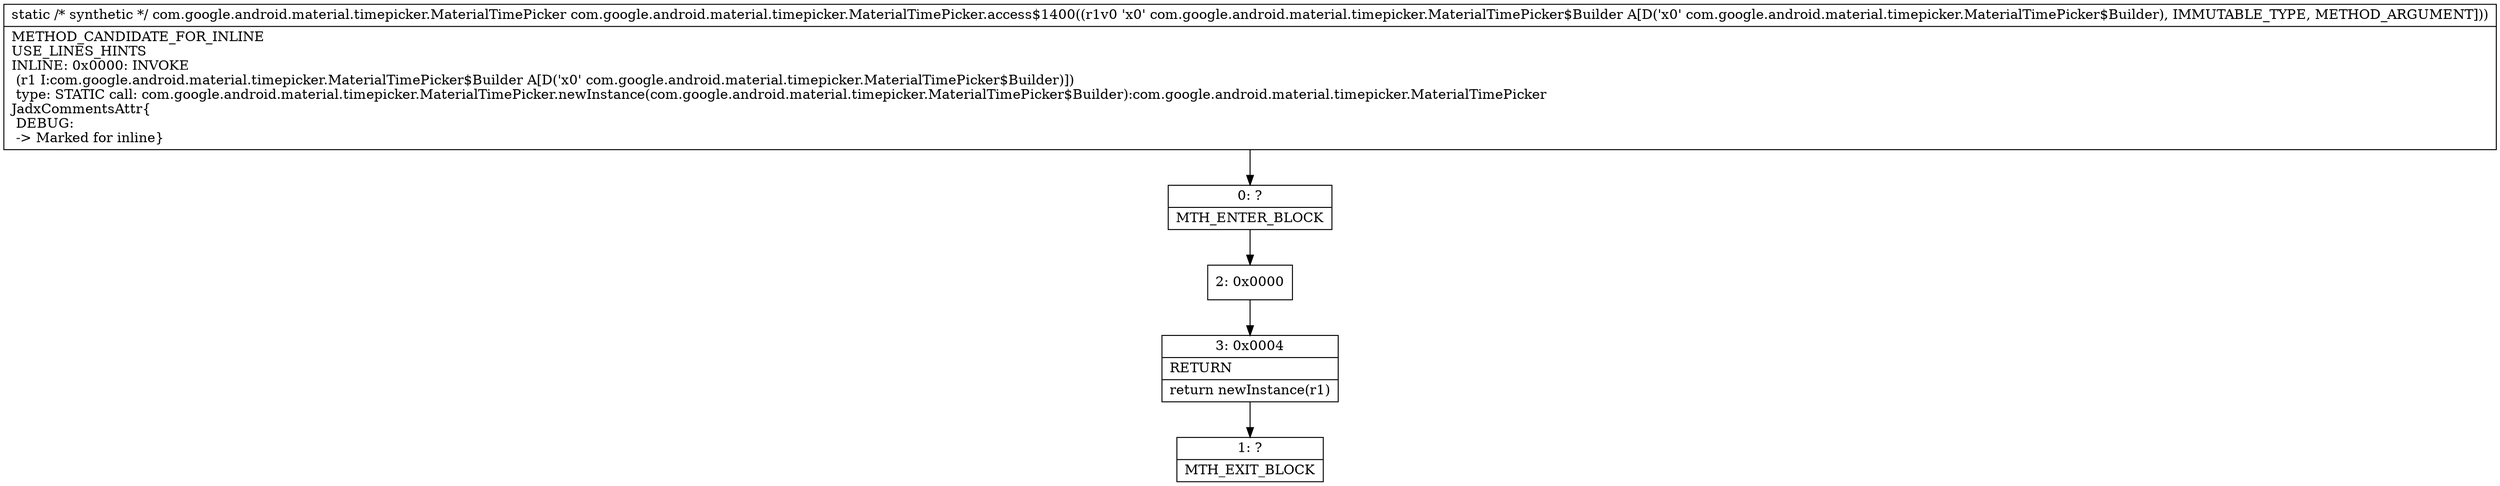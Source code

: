 digraph "CFG forcom.google.android.material.timepicker.MaterialTimePicker.access$1400(Lcom\/google\/android\/material\/timepicker\/MaterialTimePicker$Builder;)Lcom\/google\/android\/material\/timepicker\/MaterialTimePicker;" {
Node_0 [shape=record,label="{0\:\ ?|MTH_ENTER_BLOCK\l}"];
Node_2 [shape=record,label="{2\:\ 0x0000}"];
Node_3 [shape=record,label="{3\:\ 0x0004|RETURN\l|return newInstance(r1)\l}"];
Node_1 [shape=record,label="{1\:\ ?|MTH_EXIT_BLOCK\l}"];
MethodNode[shape=record,label="{static \/* synthetic *\/ com.google.android.material.timepicker.MaterialTimePicker com.google.android.material.timepicker.MaterialTimePicker.access$1400((r1v0 'x0' com.google.android.material.timepicker.MaterialTimePicker$Builder A[D('x0' com.google.android.material.timepicker.MaterialTimePicker$Builder), IMMUTABLE_TYPE, METHOD_ARGUMENT]))  | METHOD_CANDIDATE_FOR_INLINE\lUSE_LINES_HINTS\lINLINE: 0x0000: INVOKE  \l  (r1 I:com.google.android.material.timepicker.MaterialTimePicker$Builder A[D('x0' com.google.android.material.timepicker.MaterialTimePicker$Builder)])\l type: STATIC call: com.google.android.material.timepicker.MaterialTimePicker.newInstance(com.google.android.material.timepicker.MaterialTimePicker$Builder):com.google.android.material.timepicker.MaterialTimePicker\lJadxCommentsAttr\{\l DEBUG: \l \-\> Marked for inline\}\l}"];
MethodNode -> Node_0;Node_0 -> Node_2;
Node_2 -> Node_3;
Node_3 -> Node_1;
}

